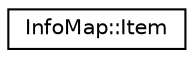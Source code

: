 digraph "Graphical Class Hierarchy"
{
 // LATEX_PDF_SIZE
  edge [fontname="Helvetica",fontsize="10",labelfontname="Helvetica",labelfontsize="10"];
  node [fontname="Helvetica",fontsize="10",shape=record];
  rankdir="LR";
  Node0 [label="InfoMap::Item",height=0.2,width=0.4,color="black", fillcolor="white", style="filled",URL="$classRERR_1_1InfoMap_1_1Item.html",tooltip="Wrapper of a key-value item, used as the value type for iterators."];
}
